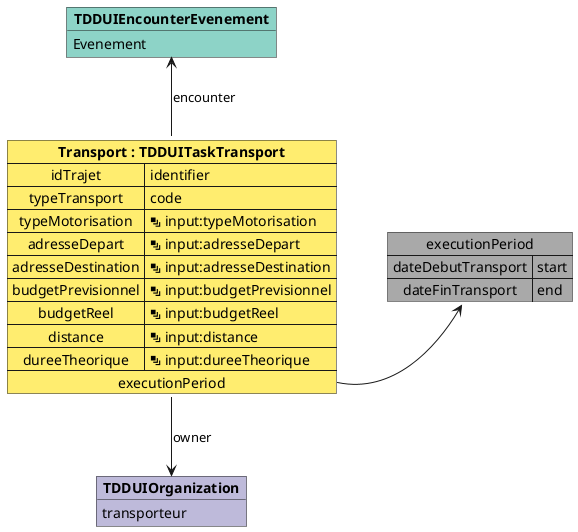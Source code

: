 @startuml

map "executionPeriod" as executionPeriod #DarkGray {
    dateDebutTransport => start
    dateFinTransport => end
}

object "**TDDUIEncounterEvenement**" as TDDUIEncounterEvenement #8dd3c7 {
    Evenement
}

object "**TDDUIOrganization**" as TDDUIOrganization #bebada {
    transporteur
}

map "**Transport : TDDUITaskTransport**" as Transport #ffed6f {
    idTrajet => identifier
    typeTransport => code
    typeMotorisation => <&layers> input:typeMotorisation
    adresseDepart => <&layers> input:adresseDepart
    adresseDestination => <&layers> input:adresseDestination
    budgetPrevisionnel => <&layers> input:budgetPrevisionnel
    budgetReel => <&layers> input:budgetReel
    distance => <&layers> input:distance
    dureeTheorique => <&layers> input:dureeTheorique
    executionPeriod *-> executionPeriod
}

Transport -u-> TDDUIEncounterEvenement : encounter
Transport -d-> TDDUIOrganization : owner

@enduml